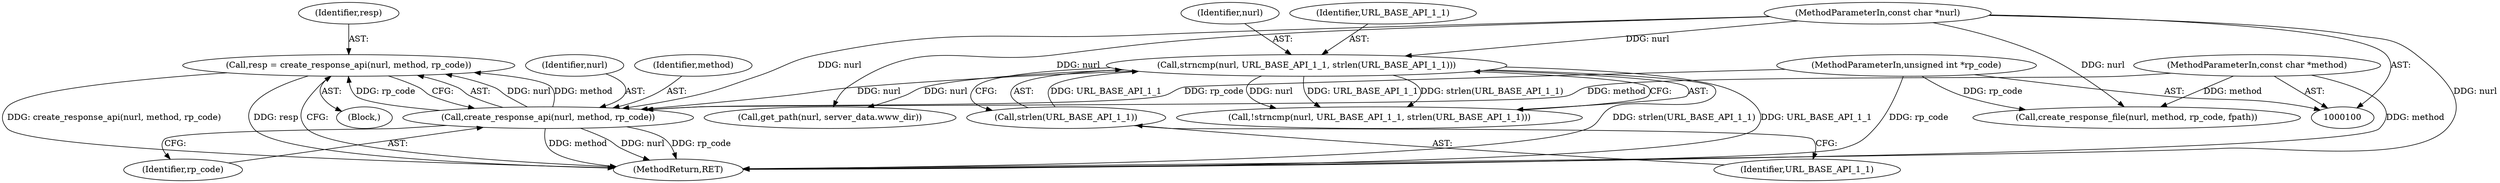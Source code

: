 digraph "0_wpitchoune_8b10426dcc0246c1712a99460dd470dcb1cc4d9c@API" {
"1000119" [label="(Call,resp = create_response_api(nurl, method, rp_code))"];
"1000121" [label="(Call,create_response_api(nurl, method, rp_code))"];
"1000113" [label="(Call,strncmp(nurl, URL_BASE_API_1_1, strlen(URL_BASE_API_1_1)))"];
"1000101" [label="(MethodParameterIn,const char *nurl)"];
"1000116" [label="(Call,strlen(URL_BASE_API_1_1))"];
"1000102" [label="(MethodParameterIn,const char *method)"];
"1000103" [label="(MethodParameterIn,unsigned int *rp_code)"];
"1000122" [label="(Identifier,nurl)"];
"1000121" [label="(Call,create_response_api(nurl, method, rp_code))"];
"1000114" [label="(Identifier,nurl)"];
"1000101" [label="(MethodParameterIn,const char *nurl)"];
"1000113" [label="(Call,strncmp(nurl, URL_BASE_API_1_1, strlen(URL_BASE_API_1_1)))"];
"1000120" [label="(Identifier,resp)"];
"1000118" [label="(Block,)"];
"1000123" [label="(Identifier,method)"];
"1000143" [label="(MethodReturn,RET)"];
"1000103" [label="(MethodParameterIn,unsigned int *rp_code)"];
"1000116" [label="(Call,strlen(URL_BASE_API_1_1))"];
"1000124" [label="(Identifier,rp_code)"];
"1000129" [label="(Call,get_path(nurl, server_data.www_dir))"];
"1000112" [label="(Call,!strncmp(nurl, URL_BASE_API_1_1, strlen(URL_BASE_API_1_1)))"];
"1000102" [label="(MethodParameterIn,const char *method)"];
"1000136" [label="(Call,create_response_file(nurl, method, rp_code, fpath))"];
"1000119" [label="(Call,resp = create_response_api(nurl, method, rp_code))"];
"1000115" [label="(Identifier,URL_BASE_API_1_1)"];
"1000117" [label="(Identifier,URL_BASE_API_1_1)"];
"1000119" -> "1000118"  [label="AST: "];
"1000119" -> "1000121"  [label="CFG: "];
"1000120" -> "1000119"  [label="AST: "];
"1000121" -> "1000119"  [label="AST: "];
"1000143" -> "1000119"  [label="CFG: "];
"1000119" -> "1000143"  [label="DDG: create_response_api(nurl, method, rp_code)"];
"1000119" -> "1000143"  [label="DDG: resp"];
"1000121" -> "1000119"  [label="DDG: nurl"];
"1000121" -> "1000119"  [label="DDG: method"];
"1000121" -> "1000119"  [label="DDG: rp_code"];
"1000121" -> "1000124"  [label="CFG: "];
"1000122" -> "1000121"  [label="AST: "];
"1000123" -> "1000121"  [label="AST: "];
"1000124" -> "1000121"  [label="AST: "];
"1000121" -> "1000143"  [label="DDG: method"];
"1000121" -> "1000143"  [label="DDG: nurl"];
"1000121" -> "1000143"  [label="DDG: rp_code"];
"1000113" -> "1000121"  [label="DDG: nurl"];
"1000101" -> "1000121"  [label="DDG: nurl"];
"1000102" -> "1000121"  [label="DDG: method"];
"1000103" -> "1000121"  [label="DDG: rp_code"];
"1000113" -> "1000112"  [label="AST: "];
"1000113" -> "1000116"  [label="CFG: "];
"1000114" -> "1000113"  [label="AST: "];
"1000115" -> "1000113"  [label="AST: "];
"1000116" -> "1000113"  [label="AST: "];
"1000112" -> "1000113"  [label="CFG: "];
"1000113" -> "1000143"  [label="DDG: strlen(URL_BASE_API_1_1)"];
"1000113" -> "1000143"  [label="DDG: URL_BASE_API_1_1"];
"1000113" -> "1000112"  [label="DDG: nurl"];
"1000113" -> "1000112"  [label="DDG: URL_BASE_API_1_1"];
"1000113" -> "1000112"  [label="DDG: strlen(URL_BASE_API_1_1)"];
"1000101" -> "1000113"  [label="DDG: nurl"];
"1000116" -> "1000113"  [label="DDG: URL_BASE_API_1_1"];
"1000113" -> "1000129"  [label="DDG: nurl"];
"1000101" -> "1000100"  [label="AST: "];
"1000101" -> "1000143"  [label="DDG: nurl"];
"1000101" -> "1000129"  [label="DDG: nurl"];
"1000101" -> "1000136"  [label="DDG: nurl"];
"1000116" -> "1000117"  [label="CFG: "];
"1000117" -> "1000116"  [label="AST: "];
"1000102" -> "1000100"  [label="AST: "];
"1000102" -> "1000143"  [label="DDG: method"];
"1000102" -> "1000136"  [label="DDG: method"];
"1000103" -> "1000100"  [label="AST: "];
"1000103" -> "1000143"  [label="DDG: rp_code"];
"1000103" -> "1000136"  [label="DDG: rp_code"];
}
